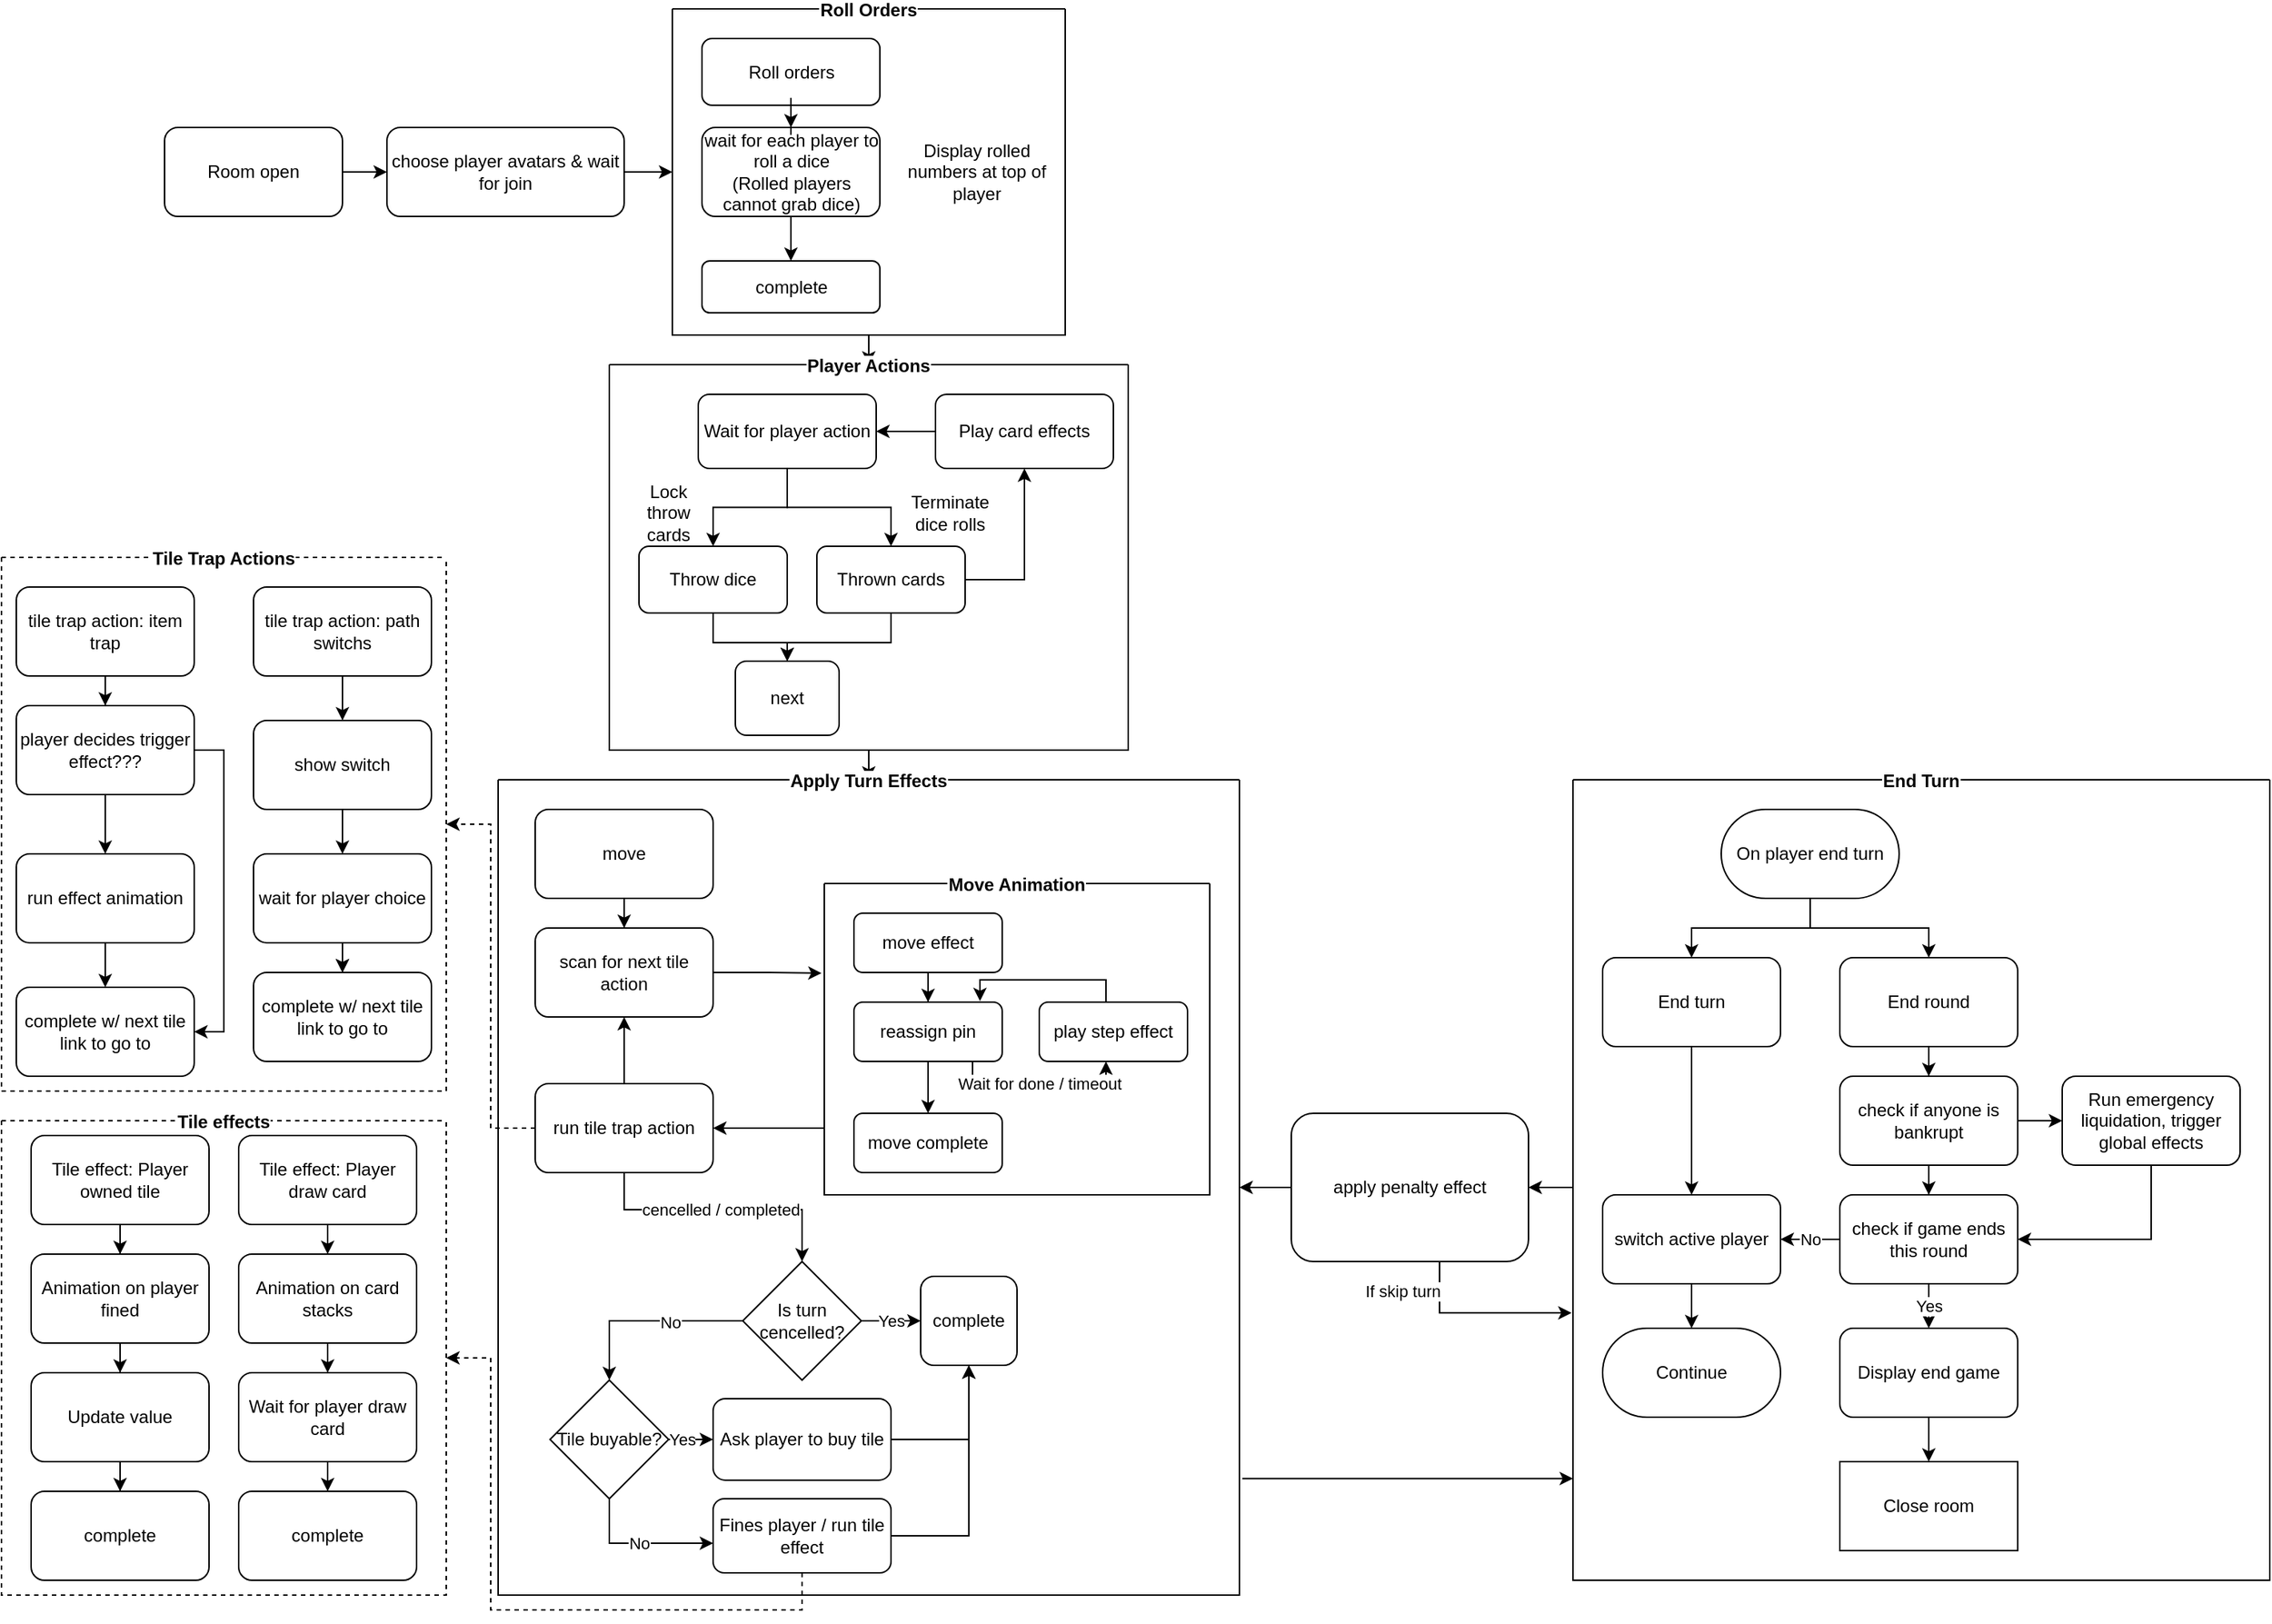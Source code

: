<mxfile version="21.1.5" type="google">
  <diagram name="Page-1" id="65udgw6rEecLWeZ219-R">
    <mxGraphModel grid="1" page="1" gridSize="10" guides="1" tooltips="1" connect="1" arrows="1" fold="1" pageScale="1" pageWidth="850" pageHeight="1100" math="0" shadow="0">
      <root>
        <mxCell id="0" />
        <mxCell id="1" parent="0" />
        <mxCell id="_JVXg2aQJ4vH08_t1q8Y-108" style="edgeStyle=orthogonalEdgeStyle;rounded=0;orthogonalLoop=1;jettySize=auto;html=1;" edge="1" parent="1" source="_JVXg2aQJ4vH08_t1q8Y-101" target="_JVXg2aQJ4vH08_t1q8Y-102">
          <mxGeometry relative="1" as="geometry" />
        </mxCell>
        <mxCell id="_JVXg2aQJ4vH08_t1q8Y-101" value="Room open" style="rounded=1;whiteSpace=wrap;html=1;" vertex="1" parent="1">
          <mxGeometry x="-730" y="90" width="120" height="60" as="geometry" />
        </mxCell>
        <mxCell id="_JVXg2aQJ4vH08_t1q8Y-149" style="edgeStyle=orthogonalEdgeStyle;rounded=0;orthogonalLoop=1;jettySize=auto;html=1;" edge="1" parent="1" source="_JVXg2aQJ4vH08_t1q8Y-102" target="_JVXg2aQJ4vH08_t1q8Y-148">
          <mxGeometry relative="1" as="geometry">
            <mxPoint x="-400" y="100" as="targetPoint" />
          </mxGeometry>
        </mxCell>
        <mxCell id="_JVXg2aQJ4vH08_t1q8Y-102" value="choose player avatars &amp;amp; wait for join" style="rounded=1;whiteSpace=wrap;html=1;" vertex="1" parent="1">
          <mxGeometry x="-580" y="90" width="160" height="60" as="geometry" />
        </mxCell>
        <mxCell id="_JVXg2aQJ4vH08_t1q8Y-106" style="edgeStyle=orthogonalEdgeStyle;rounded=0;orthogonalLoop=1;jettySize=auto;html=1;entryX=-0.002;entryY=0.666;entryDx=0;entryDy=0;entryPerimeter=0;" edge="1" parent="1" source="_JVXg2aQJ4vH08_t1q8Y-104" target="Ia9hA7gtk5hcU-X4NPmu-11">
          <mxGeometry relative="1" as="geometry">
            <Array as="points">
              <mxPoint x="130" y="890" />
            </Array>
            <mxPoint x="390" y="870" as="targetPoint" />
          </mxGeometry>
        </mxCell>
        <mxCell id="_JVXg2aQJ4vH08_t1q8Y-107" value="If skip turn" style="edgeLabel;html=1;align=center;verticalAlign=middle;resizable=0;points=[];" vertex="1" connectable="0" parent="_JVXg2aQJ4vH08_t1q8Y-106">
          <mxGeometry x="-0.423" y="-5" relative="1" as="geometry">
            <mxPoint x="-26" y="-20" as="offset" />
          </mxGeometry>
        </mxCell>
        <mxCell id="Ia9hA7gtk5hcU-X4NPmu-12" style="edgeStyle=orthogonalEdgeStyle;rounded=0;orthogonalLoop=1;jettySize=auto;html=1;entryX=1;entryY=0.5;entryDx=0;entryDy=0;" edge="1" parent="1" source="_JVXg2aQJ4vH08_t1q8Y-104" target="Ia9hA7gtk5hcU-X4NPmu-1">
          <mxGeometry relative="1" as="geometry" />
        </mxCell>
        <mxCell id="_JVXg2aQJ4vH08_t1q8Y-104" value="apply penalty effect" style="rounded=1;whiteSpace=wrap;html=1;" vertex="1" parent="1">
          <mxGeometry x="30" y="755" width="160" height="100" as="geometry" />
        </mxCell>
        <mxCell id="_JVXg2aQJ4vH08_t1q8Y-157" style="edgeStyle=orthogonalEdgeStyle;rounded=0;orthogonalLoop=1;jettySize=auto;html=1;" edge="1" parent="1" source="_JVXg2aQJ4vH08_t1q8Y-148" target="_JVXg2aQJ4vH08_t1q8Y-156">
          <mxGeometry relative="1" as="geometry" />
        </mxCell>
        <mxCell id="_JVXg2aQJ4vH08_t1q8Y-148" value="Roll Orders" style="swimlane;startSize=0;labelBackgroundColor=default;" vertex="1" parent="1">
          <mxGeometry x="-387.5" y="10" width="265" height="220" as="geometry">
            <mxRectangle x="-555" y="-310" width="50" height="40" as="alternateBounds" />
          </mxGeometry>
        </mxCell>
        <mxCell id="_JVXg2aQJ4vH08_t1q8Y-111" value="Roll orders" style="rounded=1;whiteSpace=wrap;html=1;" vertex="1" parent="_JVXg2aQJ4vH08_t1q8Y-148">
          <mxGeometry x="20" y="20" width="120" height="45" as="geometry" />
        </mxCell>
        <mxCell id="_JVXg2aQJ4vH08_t1q8Y-112" value="wait for each player to roll a dice&lt;br&gt;(Rolled players cannot grab dice)" style="rounded=1;whiteSpace=wrap;html=1;" vertex="1" parent="_JVXg2aQJ4vH08_t1q8Y-148">
          <mxGeometry x="20" y="80" width="120" height="60" as="geometry" />
        </mxCell>
        <mxCell id="_JVXg2aQJ4vH08_t1q8Y-113" style="edgeStyle=orthogonalEdgeStyle;rounded=0;orthogonalLoop=1;jettySize=auto;html=1;" edge="1" parent="_JVXg2aQJ4vH08_t1q8Y-148" source="_JVXg2aQJ4vH08_t1q8Y-111" target="_JVXg2aQJ4vH08_t1q8Y-112">
          <mxGeometry relative="1" as="geometry" />
        </mxCell>
        <mxCell id="_JVXg2aQJ4vH08_t1q8Y-118" value="Display rolled numbers at top of player" style="text;html=1;strokeColor=none;fillColor=none;align=center;verticalAlign=middle;whiteSpace=wrap;rounded=0;" vertex="1" parent="_JVXg2aQJ4vH08_t1q8Y-148">
          <mxGeometry x="150" y="95" width="110" height="30" as="geometry" />
        </mxCell>
        <mxCell id="_JVXg2aQJ4vH08_t1q8Y-120" value="complete" style="rounded=1;whiteSpace=wrap;html=1;" vertex="1" parent="_JVXg2aQJ4vH08_t1q8Y-148">
          <mxGeometry x="20" y="170" width="120" height="35" as="geometry" />
        </mxCell>
        <mxCell id="_JVXg2aQJ4vH08_t1q8Y-121" style="edgeStyle=orthogonalEdgeStyle;rounded=0;orthogonalLoop=1;jettySize=auto;html=1;" edge="1" parent="_JVXg2aQJ4vH08_t1q8Y-148" source="_JVXg2aQJ4vH08_t1q8Y-112" target="_JVXg2aQJ4vH08_t1q8Y-120">
          <mxGeometry relative="1" as="geometry" />
        </mxCell>
        <mxCell id="Ia9hA7gtk5hcU-X4NPmu-6" style="edgeStyle=orthogonalEdgeStyle;rounded=0;orthogonalLoop=1;jettySize=auto;html=1;" edge="1" parent="1" source="_JVXg2aQJ4vH08_t1q8Y-156" target="Ia9hA7gtk5hcU-X4NPmu-1">
          <mxGeometry relative="1" as="geometry" />
        </mxCell>
        <mxCell id="_JVXg2aQJ4vH08_t1q8Y-156" value="Player Actions" style="swimlane;startSize=0;labelBackgroundColor=default;" vertex="1" parent="1">
          <mxGeometry x="-430" y="250" width="350" height="260" as="geometry" />
        </mxCell>
        <mxCell id="_JVXg2aQJ4vH08_t1q8Y-11" value="Wait for player action" style="rounded=1;whiteSpace=wrap;html=1;" vertex="1" parent="_JVXg2aQJ4vH08_t1q8Y-156">
          <mxGeometry x="60" y="20" width="120" height="50" as="geometry" />
        </mxCell>
        <mxCell id="_JVXg2aQJ4vH08_t1q8Y-12" value="Throw dice" style="rounded=1;whiteSpace=wrap;html=1;" vertex="1" parent="_JVXg2aQJ4vH08_t1q8Y-156">
          <mxGeometry x="20" y="122.5" width="100" height="45" as="geometry" />
        </mxCell>
        <mxCell id="_JVXg2aQJ4vH08_t1q8Y-39" style="edgeStyle=orthogonalEdgeStyle;rounded=0;orthogonalLoop=1;jettySize=auto;html=1;" edge="1" parent="_JVXg2aQJ4vH08_t1q8Y-156" source="_JVXg2aQJ4vH08_t1q8Y-11" target="_JVXg2aQJ4vH08_t1q8Y-12">
          <mxGeometry relative="1" as="geometry" />
        </mxCell>
        <mxCell id="_JVXg2aQJ4vH08_t1q8Y-150" style="edgeStyle=orthogonalEdgeStyle;rounded=0;orthogonalLoop=1;jettySize=auto;html=1;entryX=1;entryY=0.5;entryDx=0;entryDy=0;" edge="1" parent="_JVXg2aQJ4vH08_t1q8Y-156" source="_JVXg2aQJ4vH08_t1q8Y-153" target="_JVXg2aQJ4vH08_t1q8Y-11">
          <mxGeometry relative="1" as="geometry">
            <Array as="points" />
          </mxGeometry>
        </mxCell>
        <mxCell id="_JVXg2aQJ4vH08_t1q8Y-13" value="Thrown cards" style="rounded=1;whiteSpace=wrap;html=1;" vertex="1" parent="_JVXg2aQJ4vH08_t1q8Y-156">
          <mxGeometry x="140" y="122.5" width="100" height="45" as="geometry" />
        </mxCell>
        <mxCell id="_JVXg2aQJ4vH08_t1q8Y-40" style="edgeStyle=orthogonalEdgeStyle;rounded=0;orthogonalLoop=1;jettySize=auto;html=1;" edge="1" parent="_JVXg2aQJ4vH08_t1q8Y-156" source="_JVXg2aQJ4vH08_t1q8Y-11" target="_JVXg2aQJ4vH08_t1q8Y-13">
          <mxGeometry relative="1" as="geometry" />
        </mxCell>
        <mxCell id="_JVXg2aQJ4vH08_t1q8Y-15" value="Terminate dice rolls" style="text;html=1;strokeColor=none;fillColor=none;align=center;verticalAlign=middle;whiteSpace=wrap;rounded=0;" vertex="1" parent="_JVXg2aQJ4vH08_t1q8Y-156">
          <mxGeometry x="200" y="85" width="60" height="30" as="geometry" />
        </mxCell>
        <mxCell id="_JVXg2aQJ4vH08_t1q8Y-17" value="Lock throw cards" style="text;html=1;strokeColor=none;fillColor=none;align=center;verticalAlign=middle;whiteSpace=wrap;rounded=0;" vertex="1" parent="_JVXg2aQJ4vH08_t1q8Y-156">
          <mxGeometry x="10" y="85" width="60" height="30" as="geometry" />
        </mxCell>
        <mxCell id="_JVXg2aQJ4vH08_t1q8Y-48" value="next" style="rounded=1;whiteSpace=wrap;html=1;" vertex="1" parent="_JVXg2aQJ4vH08_t1q8Y-156">
          <mxGeometry x="85" y="200" width="70" height="50" as="geometry" />
        </mxCell>
        <mxCell id="_JVXg2aQJ4vH08_t1q8Y-49" style="edgeStyle=orthogonalEdgeStyle;rounded=0;orthogonalLoop=1;jettySize=auto;html=1;" edge="1" parent="_JVXg2aQJ4vH08_t1q8Y-156" source="_JVXg2aQJ4vH08_t1q8Y-12" target="_JVXg2aQJ4vH08_t1q8Y-48">
          <mxGeometry relative="1" as="geometry" />
        </mxCell>
        <mxCell id="_JVXg2aQJ4vH08_t1q8Y-50" style="edgeStyle=orthogonalEdgeStyle;rounded=0;orthogonalLoop=1;jettySize=auto;html=1;" edge="1" parent="_JVXg2aQJ4vH08_t1q8Y-156" source="_JVXg2aQJ4vH08_t1q8Y-13" target="_JVXg2aQJ4vH08_t1q8Y-48">
          <mxGeometry relative="1" as="geometry" />
        </mxCell>
        <mxCell id="_JVXg2aQJ4vH08_t1q8Y-153" value="Play card effects" style="rounded=1;whiteSpace=wrap;html=1;" vertex="1" parent="_JVXg2aQJ4vH08_t1q8Y-156">
          <mxGeometry x="220" y="20" width="120" height="50" as="geometry" />
        </mxCell>
        <mxCell id="_JVXg2aQJ4vH08_t1q8Y-154" style="edgeStyle=orthogonalEdgeStyle;rounded=0;orthogonalLoop=1;jettySize=auto;html=1;entryX=0.5;entryY=1;entryDx=0;entryDy=0;exitX=1;exitY=0.5;exitDx=0;exitDy=0;" edge="1" parent="_JVXg2aQJ4vH08_t1q8Y-156" source="_JVXg2aQJ4vH08_t1q8Y-13" target="_JVXg2aQJ4vH08_t1q8Y-153">
          <mxGeometry relative="1" as="geometry" />
        </mxCell>
        <mxCell id="Ia9hA7gtk5hcU-X4NPmu-13" style="edgeStyle=orthogonalEdgeStyle;rounded=0;orthogonalLoop=1;jettySize=auto;html=1;entryX=0;entryY=0.873;entryDx=0;entryDy=0;entryPerimeter=0;exitX=1.004;exitY=0.857;exitDx=0;exitDy=0;exitPerimeter=0;" edge="1" parent="1" source="Ia9hA7gtk5hcU-X4NPmu-1" target="Ia9hA7gtk5hcU-X4NPmu-11">
          <mxGeometry relative="1" as="geometry" />
        </mxCell>
        <mxCell id="Ia9hA7gtk5hcU-X4NPmu-1" value="Apply Turn Effects" style="swimlane;startSize=0;labelBackgroundColor=default;" vertex="1" parent="1">
          <mxGeometry x="-505" y="530" width="500" height="550" as="geometry">
            <mxRectangle x="970" y="930" width="150" height="30" as="alternateBounds" />
          </mxGeometry>
        </mxCell>
        <mxCell id="_JVXg2aQJ4vH08_t1q8Y-26" value="move" style="rounded=1;whiteSpace=wrap;html=1;" vertex="1" parent="Ia9hA7gtk5hcU-X4NPmu-1">
          <mxGeometry x="25" y="20" width="120" height="60" as="geometry" />
        </mxCell>
        <mxCell id="Ia9hA7gtk5hcU-X4NPmu-4" style="edgeStyle=orthogonalEdgeStyle;rounded=0;orthogonalLoop=1;jettySize=auto;html=1;entryX=-0.007;entryY=0.288;entryDx=0;entryDy=0;entryPerimeter=0;" edge="1" parent="Ia9hA7gtk5hcU-X4NPmu-1" source="_JVXg2aQJ4vH08_t1q8Y-27" target="_JVXg2aQJ4vH08_t1q8Y-160">
          <mxGeometry relative="1" as="geometry" />
        </mxCell>
        <mxCell id="_JVXg2aQJ4vH08_t1q8Y-27" value="scan for next tile action" style="rounded=1;whiteSpace=wrap;html=1;" vertex="1" parent="Ia9hA7gtk5hcU-X4NPmu-1">
          <mxGeometry x="25" y="100" width="120" height="60" as="geometry" />
        </mxCell>
        <mxCell id="_JVXg2aQJ4vH08_t1q8Y-28" style="edgeStyle=orthogonalEdgeStyle;rounded=0;orthogonalLoop=1;jettySize=auto;html=1;" edge="1" parent="Ia9hA7gtk5hcU-X4NPmu-1" source="_JVXg2aQJ4vH08_t1q8Y-26" target="_JVXg2aQJ4vH08_t1q8Y-27">
          <mxGeometry relative="1" as="geometry" />
        </mxCell>
        <mxCell id="_JVXg2aQJ4vH08_t1q8Y-33" style="edgeStyle=orthogonalEdgeStyle;rounded=0;orthogonalLoop=1;jettySize=auto;html=1;" edge="1" parent="Ia9hA7gtk5hcU-X4NPmu-1" source="_JVXg2aQJ4vH08_t1q8Y-31" target="_JVXg2aQJ4vH08_t1q8Y-27">
          <mxGeometry relative="1" as="geometry" />
        </mxCell>
        <mxCell id="_JVXg2aQJ4vH08_t1q8Y-35" value="cencelled / completed" style="edgeStyle=orthogonalEdgeStyle;rounded=0;orthogonalLoop=1;jettySize=auto;html=1;exitX=0.5;exitY=1;exitDx=0;exitDy=0;" edge="1" parent="Ia9hA7gtk5hcU-X4NPmu-1" source="_JVXg2aQJ4vH08_t1q8Y-31" target="_JVXg2aQJ4vH08_t1q8Y-57">
          <mxGeometry relative="1" as="geometry">
            <mxPoint x="205" y="276" as="sourcePoint" />
            <mxPoint x="395" y="355" as="targetPoint" />
            <Array as="points">
              <mxPoint x="85" y="290" />
              <mxPoint x="205" y="290" />
            </Array>
          </mxGeometry>
        </mxCell>
        <mxCell id="_JVXg2aQJ4vH08_t1q8Y-31" value="run tile trap action" style="rounded=1;whiteSpace=wrap;html=1;" vertex="1" parent="Ia9hA7gtk5hcU-X4NPmu-1">
          <mxGeometry x="25" y="205" width="120" height="60" as="geometry" />
        </mxCell>
        <mxCell id="_JVXg2aQJ4vH08_t1q8Y-55" style="edgeStyle=orthogonalEdgeStyle;rounded=0;orthogonalLoop=1;jettySize=auto;html=1;exitX=0.5;exitY=1;exitDx=0;exitDy=0;" edge="1" parent="Ia9hA7gtk5hcU-X4NPmu-1">
          <mxGeometry relative="1" as="geometry">
            <mxPoint x="135" y="415" as="sourcePoint" />
            <mxPoint x="135" y="415" as="targetPoint" />
          </mxGeometry>
        </mxCell>
        <mxCell id="_JVXg2aQJ4vH08_t1q8Y-57" value="Is turn cencelled?" style="rhombus;whiteSpace=wrap;html=1;" vertex="1" parent="Ia9hA7gtk5hcU-X4NPmu-1">
          <mxGeometry x="165" y="325" width="80" height="80" as="geometry" />
        </mxCell>
        <mxCell id="_JVXg2aQJ4vH08_t1q8Y-62" value="Tile buyable?" style="rhombus;whiteSpace=wrap;html=1;" vertex="1" parent="Ia9hA7gtk5hcU-X4NPmu-1">
          <mxGeometry x="35" y="405" width="80" height="80" as="geometry" />
        </mxCell>
        <mxCell id="_JVXg2aQJ4vH08_t1q8Y-59" style="edgeStyle=orthogonalEdgeStyle;rounded=0;orthogonalLoop=1;jettySize=auto;html=1;" edge="1" parent="Ia9hA7gtk5hcU-X4NPmu-1" source="_JVXg2aQJ4vH08_t1q8Y-57" target="_JVXg2aQJ4vH08_t1q8Y-62">
          <mxGeometry relative="1" as="geometry">
            <mxPoint x="125" y="365" as="targetPoint" />
            <Array as="points">
              <mxPoint x="75" y="365" />
            </Array>
          </mxGeometry>
        </mxCell>
        <mxCell id="_JVXg2aQJ4vH08_t1q8Y-60" value="No" style="edgeLabel;html=1;align=center;verticalAlign=middle;resizable=0;points=[];" vertex="1" connectable="0" parent="_JVXg2aQJ4vH08_t1q8Y-59">
          <mxGeometry x="-0.242" y="1" relative="1" as="geometry">
            <mxPoint as="offset" />
          </mxGeometry>
        </mxCell>
        <mxCell id="_JVXg2aQJ4vH08_t1q8Y-63" value="Ask player to buy tile" style="rounded=1;whiteSpace=wrap;html=1;" vertex="1" parent="Ia9hA7gtk5hcU-X4NPmu-1">
          <mxGeometry x="145" y="417.5" width="120" height="55" as="geometry" />
        </mxCell>
        <mxCell id="_JVXg2aQJ4vH08_t1q8Y-64" value="Yes" style="edgeStyle=orthogonalEdgeStyle;rounded=0;orthogonalLoop=1;jettySize=auto;html=1;" edge="1" parent="Ia9hA7gtk5hcU-X4NPmu-1" source="_JVXg2aQJ4vH08_t1q8Y-62" target="_JVXg2aQJ4vH08_t1q8Y-63">
          <mxGeometry x="-0.333" relative="1" as="geometry">
            <Array as="points">
              <mxPoint x="85" y="440" />
            </Array>
            <mxPoint x="-1" as="offset" />
          </mxGeometry>
        </mxCell>
        <mxCell id="_JVXg2aQJ4vH08_t1q8Y-65" value="Fines player / run tile effect" style="rounded=1;whiteSpace=wrap;html=1;" vertex="1" parent="Ia9hA7gtk5hcU-X4NPmu-1">
          <mxGeometry x="145" y="485" width="120" height="50" as="geometry" />
        </mxCell>
        <mxCell id="_JVXg2aQJ4vH08_t1q8Y-66" value="No" style="edgeStyle=orthogonalEdgeStyle;rounded=0;orthogonalLoop=1;jettySize=auto;html=1;" edge="1" parent="Ia9hA7gtk5hcU-X4NPmu-1" source="_JVXg2aQJ4vH08_t1q8Y-62" target="_JVXg2aQJ4vH08_t1q8Y-65">
          <mxGeometry relative="1" as="geometry">
            <Array as="points">
              <mxPoint x="75" y="515" />
            </Array>
          </mxGeometry>
        </mxCell>
        <mxCell id="_JVXg2aQJ4vH08_t1q8Y-67" value="complete" style="rounded=1;whiteSpace=wrap;html=1;" vertex="1" parent="Ia9hA7gtk5hcU-X4NPmu-1">
          <mxGeometry x="285" y="335" width="65" height="60" as="geometry" />
        </mxCell>
        <mxCell id="_JVXg2aQJ4vH08_t1q8Y-70" value="Yes" style="edgeStyle=orthogonalEdgeStyle;rounded=0;orthogonalLoop=1;jettySize=auto;html=1;" edge="1" parent="Ia9hA7gtk5hcU-X4NPmu-1" source="_JVXg2aQJ4vH08_t1q8Y-57" target="_JVXg2aQJ4vH08_t1q8Y-67">
          <mxGeometry relative="1" as="geometry">
            <Array as="points">
              <mxPoint x="325" y="365" />
            </Array>
            <mxPoint as="offset" />
          </mxGeometry>
        </mxCell>
        <mxCell id="_JVXg2aQJ4vH08_t1q8Y-69" style="edgeStyle=orthogonalEdgeStyle;rounded=0;orthogonalLoop=1;jettySize=auto;html=1;" edge="1" parent="Ia9hA7gtk5hcU-X4NPmu-1" source="_JVXg2aQJ4vH08_t1q8Y-63" target="_JVXg2aQJ4vH08_t1q8Y-67">
          <mxGeometry relative="1" as="geometry" />
        </mxCell>
        <mxCell id="_JVXg2aQJ4vH08_t1q8Y-68" style="edgeStyle=orthogonalEdgeStyle;rounded=0;orthogonalLoop=1;jettySize=auto;html=1;" edge="1" parent="Ia9hA7gtk5hcU-X4NPmu-1" source="_JVXg2aQJ4vH08_t1q8Y-65" target="_JVXg2aQJ4vH08_t1q8Y-67">
          <mxGeometry relative="1" as="geometry" />
        </mxCell>
        <mxCell id="Ia9hA7gtk5hcU-X4NPmu-5" style="edgeStyle=orthogonalEdgeStyle;rounded=0;orthogonalLoop=1;jettySize=auto;html=1;entryX=1;entryY=0.5;entryDx=0;entryDy=0;" edge="1" parent="Ia9hA7gtk5hcU-X4NPmu-1" source="_JVXg2aQJ4vH08_t1q8Y-160" target="_JVXg2aQJ4vH08_t1q8Y-31">
          <mxGeometry relative="1" as="geometry">
            <Array as="points">
              <mxPoint x="200" y="235" />
              <mxPoint x="200" y="235" />
            </Array>
          </mxGeometry>
        </mxCell>
        <mxCell id="_JVXg2aQJ4vH08_t1q8Y-160" value="Move Animation" style="swimlane;startSize=0;labelBackgroundColor=default;" vertex="1" parent="Ia9hA7gtk5hcU-X4NPmu-1">
          <mxGeometry x="220" y="70" width="260" height="210" as="geometry">
            <mxRectangle x="370" y="40" width="130" height="65" as="alternateBounds" />
          </mxGeometry>
        </mxCell>
        <mxCell id="_JVXg2aQJ4vH08_t1q8Y-18" value="move effect" style="rounded=1;whiteSpace=wrap;html=1;" vertex="1" parent="_JVXg2aQJ4vH08_t1q8Y-160">
          <mxGeometry x="20" y="20" width="100" height="40" as="geometry" />
        </mxCell>
        <mxCell id="_JVXg2aQJ4vH08_t1q8Y-19" value="reassign pin" style="rounded=1;whiteSpace=wrap;html=1;" vertex="1" parent="_JVXg2aQJ4vH08_t1q8Y-160">
          <mxGeometry x="20" y="80" width="100" height="40" as="geometry" />
        </mxCell>
        <mxCell id="_JVXg2aQJ4vH08_t1q8Y-20" style="edgeStyle=orthogonalEdgeStyle;rounded=0;orthogonalLoop=1;jettySize=auto;html=1;" edge="1" parent="_JVXg2aQJ4vH08_t1q8Y-160" source="_JVXg2aQJ4vH08_t1q8Y-18" target="_JVXg2aQJ4vH08_t1q8Y-19">
          <mxGeometry relative="1" as="geometry" />
        </mxCell>
        <mxCell id="_JVXg2aQJ4vH08_t1q8Y-23" style="edgeStyle=orthogonalEdgeStyle;rounded=0;orthogonalLoop=1;jettySize=auto;html=1;entryX=0.85;entryY=-0.017;entryDx=0;entryDy=0;entryPerimeter=0;exitX=0;exitY=0.75;exitDx=0;exitDy=0;exitPerimeter=0;" edge="1" parent="_JVXg2aQJ4vH08_t1q8Y-160" source="_JVXg2aQJ4vH08_t1q8Y-21" target="_JVXg2aQJ4vH08_t1q8Y-19">
          <mxGeometry relative="1" as="geometry">
            <mxPoint x="340" y="140" as="targetPoint" />
            <Array as="points">
              <mxPoint x="190" y="110" />
              <mxPoint x="190" y="65" />
              <mxPoint x="105" y="65" />
            </Array>
          </mxGeometry>
        </mxCell>
        <mxCell id="_JVXg2aQJ4vH08_t1q8Y-21" value="play step effect" style="rounded=1;whiteSpace=wrap;html=1;" vertex="1" parent="_JVXg2aQJ4vH08_t1q8Y-160">
          <mxGeometry x="145" y="80" width="100" height="40" as="geometry" />
        </mxCell>
        <mxCell id="_JVXg2aQJ4vH08_t1q8Y-22" value="Wait for done / timeout" style="edgeStyle=orthogonalEdgeStyle;rounded=0;orthogonalLoop=1;jettySize=auto;html=1;" edge="1" parent="_JVXg2aQJ4vH08_t1q8Y-160" source="_JVXg2aQJ4vH08_t1q8Y-19" target="_JVXg2aQJ4vH08_t1q8Y-21">
          <mxGeometry relative="1" as="geometry">
            <Array as="points">
              <mxPoint x="100" y="135" />
              <mxPoint x="190" y="135" />
            </Array>
          </mxGeometry>
        </mxCell>
        <mxCell id="_JVXg2aQJ4vH08_t1q8Y-24" value="move complete" style="rounded=1;whiteSpace=wrap;html=1;" vertex="1" parent="_JVXg2aQJ4vH08_t1q8Y-160">
          <mxGeometry x="20" y="155" width="100" height="40" as="geometry" />
        </mxCell>
        <mxCell id="_JVXg2aQJ4vH08_t1q8Y-25" style="edgeStyle=orthogonalEdgeStyle;rounded=0;orthogonalLoop=1;jettySize=auto;html=1;" edge="1" parent="_JVXg2aQJ4vH08_t1q8Y-160" source="_JVXg2aQJ4vH08_t1q8Y-19" target="_JVXg2aQJ4vH08_t1q8Y-24">
          <mxGeometry relative="1" as="geometry" />
        </mxCell>
        <mxCell id="Ia9hA7gtk5hcU-X4NPmu-3" value="Tile Trap Actions" style="swimlane;startSize=0;labelBackgroundColor=default;dashed=1;" vertex="1" parent="1">
          <mxGeometry x="-840" y="380" width="300" height="360" as="geometry">
            <mxRectangle x="-1010" y="245" width="140" height="30" as="alternateBounds" />
          </mxGeometry>
        </mxCell>
        <mxCell id="_JVXg2aQJ4vH08_t1q8Y-36" value="tile trap action: item trap" style="rounded=1;whiteSpace=wrap;html=1;" vertex="1" parent="Ia9hA7gtk5hcU-X4NPmu-3">
          <mxGeometry x="10" y="20" width="120" height="60" as="geometry" />
        </mxCell>
        <mxCell id="_JVXg2aQJ4vH08_t1q8Y-37" value="player decides trigger effect???" style="rounded=1;whiteSpace=wrap;html=1;" vertex="1" parent="Ia9hA7gtk5hcU-X4NPmu-3">
          <mxGeometry x="10" y="100" width="120" height="60" as="geometry" />
        </mxCell>
        <mxCell id="_JVXg2aQJ4vH08_t1q8Y-38" style="edgeStyle=orthogonalEdgeStyle;rounded=0;orthogonalLoop=1;jettySize=auto;html=1;" edge="1" parent="Ia9hA7gtk5hcU-X4NPmu-3" source="_JVXg2aQJ4vH08_t1q8Y-36" target="_JVXg2aQJ4vH08_t1q8Y-37">
          <mxGeometry relative="1" as="geometry" />
        </mxCell>
        <mxCell id="_JVXg2aQJ4vH08_t1q8Y-44" value="run effect animation" style="rounded=1;whiteSpace=wrap;html=1;" vertex="1" parent="Ia9hA7gtk5hcU-X4NPmu-3">
          <mxGeometry x="10" y="200" width="120" height="60" as="geometry" />
        </mxCell>
        <mxCell id="_JVXg2aQJ4vH08_t1q8Y-45" style="edgeStyle=orthogonalEdgeStyle;rounded=0;orthogonalLoop=1;jettySize=auto;html=1;" edge="1" parent="Ia9hA7gtk5hcU-X4NPmu-3" source="_JVXg2aQJ4vH08_t1q8Y-37" target="_JVXg2aQJ4vH08_t1q8Y-44">
          <mxGeometry relative="1" as="geometry" />
        </mxCell>
        <mxCell id="_JVXg2aQJ4vH08_t1q8Y-46" value="complete w/ next tile link to go to" style="rounded=1;whiteSpace=wrap;html=1;" vertex="1" parent="Ia9hA7gtk5hcU-X4NPmu-3">
          <mxGeometry x="10" y="290" width="120" height="60" as="geometry" />
        </mxCell>
        <mxCell id="_JVXg2aQJ4vH08_t1q8Y-51" style="edgeStyle=orthogonalEdgeStyle;rounded=0;orthogonalLoop=1;jettySize=auto;html=1;entryX=1;entryY=0.5;entryDx=0;entryDy=0;" edge="1" parent="Ia9hA7gtk5hcU-X4NPmu-3" source="_JVXg2aQJ4vH08_t1q8Y-37" target="_JVXg2aQJ4vH08_t1q8Y-46">
          <mxGeometry relative="1" as="geometry">
            <Array as="points">
              <mxPoint x="150" y="130" />
              <mxPoint x="150" y="320" />
            </Array>
          </mxGeometry>
        </mxCell>
        <mxCell id="_JVXg2aQJ4vH08_t1q8Y-47" style="edgeStyle=orthogonalEdgeStyle;rounded=0;orthogonalLoop=1;jettySize=auto;html=1;" edge="1" parent="Ia9hA7gtk5hcU-X4NPmu-3" source="_JVXg2aQJ4vH08_t1q8Y-44" target="_JVXg2aQJ4vH08_t1q8Y-46">
          <mxGeometry relative="1" as="geometry" />
        </mxCell>
        <mxCell id="_JVXg2aQJ4vH08_t1q8Y-88" value="tile trap action: path switchs" style="rounded=1;whiteSpace=wrap;html=1;" vertex="1" parent="Ia9hA7gtk5hcU-X4NPmu-3">
          <mxGeometry x="170" y="20" width="120" height="60" as="geometry" />
        </mxCell>
        <mxCell id="_JVXg2aQJ4vH08_t1q8Y-94" value="complete w/ next tile link to go to" style="rounded=1;whiteSpace=wrap;html=1;" vertex="1" parent="Ia9hA7gtk5hcU-X4NPmu-3">
          <mxGeometry x="170" y="280" width="120" height="60" as="geometry" />
        </mxCell>
        <mxCell id="_JVXg2aQJ4vH08_t1q8Y-96" value="show switch" style="rounded=1;whiteSpace=wrap;html=1;" vertex="1" parent="Ia9hA7gtk5hcU-X4NPmu-3">
          <mxGeometry x="170" y="110" width="120" height="60" as="geometry" />
        </mxCell>
        <mxCell id="_JVXg2aQJ4vH08_t1q8Y-98" style="edgeStyle=orthogonalEdgeStyle;rounded=0;orthogonalLoop=1;jettySize=auto;html=1;" edge="1" parent="Ia9hA7gtk5hcU-X4NPmu-3" source="_JVXg2aQJ4vH08_t1q8Y-88" target="_JVXg2aQJ4vH08_t1q8Y-96">
          <mxGeometry relative="1" as="geometry" />
        </mxCell>
        <mxCell id="_JVXg2aQJ4vH08_t1q8Y-100" value="" style="edgeStyle=orthogonalEdgeStyle;rounded=0;orthogonalLoop=1;jettySize=auto;html=1;" edge="1" parent="Ia9hA7gtk5hcU-X4NPmu-3" source="_JVXg2aQJ4vH08_t1q8Y-97" target="_JVXg2aQJ4vH08_t1q8Y-94">
          <mxGeometry relative="1" as="geometry" />
        </mxCell>
        <mxCell id="_JVXg2aQJ4vH08_t1q8Y-97" value="wait for player choice" style="rounded=1;whiteSpace=wrap;html=1;" vertex="1" parent="Ia9hA7gtk5hcU-X4NPmu-3">
          <mxGeometry x="170" y="200" width="120" height="60" as="geometry" />
        </mxCell>
        <mxCell id="_JVXg2aQJ4vH08_t1q8Y-92" style="edgeStyle=orthogonalEdgeStyle;rounded=0;orthogonalLoop=1;jettySize=auto;html=1;exitX=0.5;exitY=1;exitDx=0;exitDy=0;" edge="1" parent="Ia9hA7gtk5hcU-X4NPmu-3" source="_JVXg2aQJ4vH08_t1q8Y-97" target="_JVXg2aQJ4vH08_t1q8Y-94">
          <mxGeometry relative="1" as="geometry">
            <mxPoint x="230.053" y="420" as="sourcePoint" />
          </mxGeometry>
        </mxCell>
        <mxCell id="_JVXg2aQJ4vH08_t1q8Y-99" style="edgeStyle=orthogonalEdgeStyle;rounded=0;orthogonalLoop=1;jettySize=auto;html=1;" edge="1" parent="Ia9hA7gtk5hcU-X4NPmu-3" source="_JVXg2aQJ4vH08_t1q8Y-96" target="_JVXg2aQJ4vH08_t1q8Y-97">
          <mxGeometry relative="1" as="geometry" />
        </mxCell>
        <mxCell id="Ia9hA7gtk5hcU-X4NPmu-7" style="edgeStyle=orthogonalEdgeStyle;rounded=0;orthogonalLoop=1;jettySize=auto;html=1;entryX=1;entryY=0.5;entryDx=0;entryDy=0;dashed=1;" edge="1" parent="1" source="_JVXg2aQJ4vH08_t1q8Y-31" target="Ia9hA7gtk5hcU-X4NPmu-3">
          <mxGeometry relative="1" as="geometry">
            <Array as="points">
              <mxPoint x="-510" y="765" />
              <mxPoint x="-510" y="560" />
            </Array>
          </mxGeometry>
        </mxCell>
        <mxCell id="Ia9hA7gtk5hcU-X4NPmu-9" value="Tile effects" style="swimlane;startSize=0;dashed=1;labelBackgroundColor=default;" vertex="1" parent="1">
          <mxGeometry x="-840" y="760" width="300" height="320" as="geometry">
            <mxRectangle x="-1010" y="620" width="100" height="30" as="alternateBounds" />
          </mxGeometry>
        </mxCell>
        <mxCell id="_JVXg2aQJ4vH08_t1q8Y-71" value="Tile effect: Player owned tile" style="rounded=1;whiteSpace=wrap;html=1;" vertex="1" parent="Ia9hA7gtk5hcU-X4NPmu-9">
          <mxGeometry x="20" y="10" width="120" height="60" as="geometry" />
        </mxCell>
        <mxCell id="_JVXg2aQJ4vH08_t1q8Y-72" value="Animation on player fined" style="rounded=1;whiteSpace=wrap;html=1;" vertex="1" parent="Ia9hA7gtk5hcU-X4NPmu-9">
          <mxGeometry x="20" y="90" width="120" height="60" as="geometry" />
        </mxCell>
        <mxCell id="_JVXg2aQJ4vH08_t1q8Y-73" style="edgeStyle=orthogonalEdgeStyle;rounded=0;orthogonalLoop=1;jettySize=auto;html=1;" edge="1" parent="Ia9hA7gtk5hcU-X4NPmu-9" source="_JVXg2aQJ4vH08_t1q8Y-71" target="_JVXg2aQJ4vH08_t1q8Y-72">
          <mxGeometry relative="1" as="geometry" />
        </mxCell>
        <mxCell id="_JVXg2aQJ4vH08_t1q8Y-74" value="Update value" style="rounded=1;whiteSpace=wrap;html=1;" vertex="1" parent="Ia9hA7gtk5hcU-X4NPmu-9">
          <mxGeometry x="20" y="170" width="120" height="60" as="geometry" />
        </mxCell>
        <mxCell id="_JVXg2aQJ4vH08_t1q8Y-75" style="edgeStyle=orthogonalEdgeStyle;rounded=0;orthogonalLoop=1;jettySize=auto;html=1;" edge="1" parent="Ia9hA7gtk5hcU-X4NPmu-9" source="_JVXg2aQJ4vH08_t1q8Y-72" target="_JVXg2aQJ4vH08_t1q8Y-74">
          <mxGeometry relative="1" as="geometry" />
        </mxCell>
        <mxCell id="_JVXg2aQJ4vH08_t1q8Y-76" value="complete" style="rounded=1;whiteSpace=wrap;html=1;" vertex="1" parent="Ia9hA7gtk5hcU-X4NPmu-9">
          <mxGeometry x="20" y="250" width="120" height="60" as="geometry" />
        </mxCell>
        <mxCell id="_JVXg2aQJ4vH08_t1q8Y-77" style="edgeStyle=orthogonalEdgeStyle;rounded=0;orthogonalLoop=1;jettySize=auto;html=1;" edge="1" parent="Ia9hA7gtk5hcU-X4NPmu-9" source="_JVXg2aQJ4vH08_t1q8Y-74" target="_JVXg2aQJ4vH08_t1q8Y-76">
          <mxGeometry relative="1" as="geometry" />
        </mxCell>
        <mxCell id="_JVXg2aQJ4vH08_t1q8Y-78" value="Tile effect: Player draw card" style="rounded=1;whiteSpace=wrap;html=1;" vertex="1" parent="Ia9hA7gtk5hcU-X4NPmu-9">
          <mxGeometry x="160" y="10" width="120" height="60" as="geometry" />
        </mxCell>
        <mxCell id="_JVXg2aQJ4vH08_t1q8Y-79" value="Animation on card stacks" style="rounded=1;whiteSpace=wrap;html=1;" vertex="1" parent="Ia9hA7gtk5hcU-X4NPmu-9">
          <mxGeometry x="160" y="90" width="120" height="60" as="geometry" />
        </mxCell>
        <mxCell id="_JVXg2aQJ4vH08_t1q8Y-80" style="edgeStyle=orthogonalEdgeStyle;rounded=0;orthogonalLoop=1;jettySize=auto;html=1;" edge="1" parent="Ia9hA7gtk5hcU-X4NPmu-9" source="_JVXg2aQJ4vH08_t1q8Y-78" target="_JVXg2aQJ4vH08_t1q8Y-79">
          <mxGeometry relative="1" as="geometry" />
        </mxCell>
        <mxCell id="_JVXg2aQJ4vH08_t1q8Y-81" value="Wait for player draw card" style="rounded=1;whiteSpace=wrap;html=1;" vertex="1" parent="Ia9hA7gtk5hcU-X4NPmu-9">
          <mxGeometry x="160" y="170" width="120" height="60" as="geometry" />
        </mxCell>
        <mxCell id="_JVXg2aQJ4vH08_t1q8Y-82" style="edgeStyle=orthogonalEdgeStyle;rounded=0;orthogonalLoop=1;jettySize=auto;html=1;" edge="1" parent="Ia9hA7gtk5hcU-X4NPmu-9" source="_JVXg2aQJ4vH08_t1q8Y-79" target="_JVXg2aQJ4vH08_t1q8Y-81">
          <mxGeometry relative="1" as="geometry" />
        </mxCell>
        <mxCell id="_JVXg2aQJ4vH08_t1q8Y-83" value="complete" style="rounded=1;whiteSpace=wrap;html=1;" vertex="1" parent="Ia9hA7gtk5hcU-X4NPmu-9">
          <mxGeometry x="160" y="250" width="120" height="60" as="geometry" />
        </mxCell>
        <mxCell id="_JVXg2aQJ4vH08_t1q8Y-84" style="edgeStyle=orthogonalEdgeStyle;rounded=0;orthogonalLoop=1;jettySize=auto;html=1;" edge="1" parent="Ia9hA7gtk5hcU-X4NPmu-9" source="_JVXg2aQJ4vH08_t1q8Y-81" target="_JVXg2aQJ4vH08_t1q8Y-83">
          <mxGeometry relative="1" as="geometry" />
        </mxCell>
        <mxCell id="Ia9hA7gtk5hcU-X4NPmu-10" style="edgeStyle=orthogonalEdgeStyle;rounded=0;orthogonalLoop=1;jettySize=auto;html=1;entryX=1;entryY=0.5;entryDx=0;entryDy=0;dashed=1;" edge="1" parent="1" source="_JVXg2aQJ4vH08_t1q8Y-65" target="Ia9hA7gtk5hcU-X4NPmu-9">
          <mxGeometry relative="1" as="geometry">
            <Array as="points">
              <mxPoint x="-300" y="1090" />
              <mxPoint x="-510" y="1090" />
              <mxPoint x="-510" y="920" />
            </Array>
          </mxGeometry>
        </mxCell>
        <mxCell id="Ia9hA7gtk5hcU-X4NPmu-15" style="edgeStyle=orthogonalEdgeStyle;rounded=0;orthogonalLoop=1;jettySize=auto;html=1;" edge="1" parent="1" source="Ia9hA7gtk5hcU-X4NPmu-11" target="_JVXg2aQJ4vH08_t1q8Y-104">
          <mxGeometry relative="1" as="geometry">
            <Array as="points">
              <mxPoint x="210" y="805" />
              <mxPoint x="210" y="805" />
            </Array>
          </mxGeometry>
        </mxCell>
        <mxCell id="Ia9hA7gtk5hcU-X4NPmu-11" value="End Turn" style="swimlane;startSize=0;labelBackgroundColor=default;" vertex="1" parent="1">
          <mxGeometry x="220" y="530" width="470" height="540" as="geometry" />
        </mxCell>
        <mxCell id="_JVXg2aQJ4vH08_t1q8Y-125" value="On player end turn" style="rounded=1;whiteSpace=wrap;html=1;arcSize=50;" vertex="1" parent="Ia9hA7gtk5hcU-X4NPmu-11">
          <mxGeometry x="100" y="20" width="120" height="60" as="geometry" />
        </mxCell>
        <mxCell id="_JVXg2aQJ4vH08_t1q8Y-126" value="End round" style="rounded=1;whiteSpace=wrap;html=1;" vertex="1" parent="Ia9hA7gtk5hcU-X4NPmu-11">
          <mxGeometry x="180" y="120" width="120" height="60" as="geometry" />
        </mxCell>
        <mxCell id="_JVXg2aQJ4vH08_t1q8Y-127" style="edgeStyle=orthogonalEdgeStyle;rounded=0;orthogonalLoop=1;jettySize=auto;html=1;" edge="1" parent="Ia9hA7gtk5hcU-X4NPmu-11" source="_JVXg2aQJ4vH08_t1q8Y-125" target="_JVXg2aQJ4vH08_t1q8Y-126">
          <mxGeometry relative="1" as="geometry" />
        </mxCell>
        <mxCell id="_JVXg2aQJ4vH08_t1q8Y-128" value="End turn" style="rounded=1;whiteSpace=wrap;html=1;" vertex="1" parent="Ia9hA7gtk5hcU-X4NPmu-11">
          <mxGeometry x="20" y="120" width="120" height="60" as="geometry" />
        </mxCell>
        <mxCell id="_JVXg2aQJ4vH08_t1q8Y-129" style="edgeStyle=orthogonalEdgeStyle;rounded=0;orthogonalLoop=1;jettySize=auto;html=1;" edge="1" parent="Ia9hA7gtk5hcU-X4NPmu-11" source="_JVXg2aQJ4vH08_t1q8Y-125" target="_JVXg2aQJ4vH08_t1q8Y-128">
          <mxGeometry relative="1" as="geometry" />
        </mxCell>
        <mxCell id="_JVXg2aQJ4vH08_t1q8Y-130" value="switch active player" style="rounded=1;whiteSpace=wrap;html=1;" vertex="1" parent="Ia9hA7gtk5hcU-X4NPmu-11">
          <mxGeometry x="20" y="280" width="120" height="60" as="geometry" />
        </mxCell>
        <mxCell id="_JVXg2aQJ4vH08_t1q8Y-131" style="edgeStyle=orthogonalEdgeStyle;rounded=0;orthogonalLoop=1;jettySize=auto;html=1;" edge="1" parent="Ia9hA7gtk5hcU-X4NPmu-11" source="_JVXg2aQJ4vH08_t1q8Y-128" target="_JVXg2aQJ4vH08_t1q8Y-130">
          <mxGeometry relative="1" as="geometry" />
        </mxCell>
        <mxCell id="_JVXg2aQJ4vH08_t1q8Y-132" value="check if anyone is bankrupt" style="rounded=1;whiteSpace=wrap;html=1;" vertex="1" parent="Ia9hA7gtk5hcU-X4NPmu-11">
          <mxGeometry x="180" y="200" width="120" height="60" as="geometry" />
        </mxCell>
        <mxCell id="_JVXg2aQJ4vH08_t1q8Y-135" style="edgeStyle=orthogonalEdgeStyle;rounded=0;orthogonalLoop=1;jettySize=auto;html=1;" edge="1" parent="Ia9hA7gtk5hcU-X4NPmu-11" source="_JVXg2aQJ4vH08_t1q8Y-126" target="_JVXg2aQJ4vH08_t1q8Y-132">
          <mxGeometry relative="1" as="geometry" />
        </mxCell>
        <mxCell id="_JVXg2aQJ4vH08_t1q8Y-133" value="Run emergency liquidation, trigger global effects" style="rounded=1;whiteSpace=wrap;html=1;" vertex="1" parent="Ia9hA7gtk5hcU-X4NPmu-11">
          <mxGeometry x="330" y="200" width="120" height="60" as="geometry" />
        </mxCell>
        <mxCell id="_JVXg2aQJ4vH08_t1q8Y-134" style="edgeStyle=orthogonalEdgeStyle;rounded=0;orthogonalLoop=1;jettySize=auto;html=1;" edge="1" parent="Ia9hA7gtk5hcU-X4NPmu-11" source="_JVXg2aQJ4vH08_t1q8Y-132" target="_JVXg2aQJ4vH08_t1q8Y-133">
          <mxGeometry relative="1" as="geometry" />
        </mxCell>
        <mxCell id="_JVXg2aQJ4vH08_t1q8Y-139" value="No" style="edgeStyle=orthogonalEdgeStyle;rounded=0;orthogonalLoop=1;jettySize=auto;html=1;" edge="1" parent="Ia9hA7gtk5hcU-X4NPmu-11" source="_JVXg2aQJ4vH08_t1q8Y-136" target="_JVXg2aQJ4vH08_t1q8Y-130">
          <mxGeometry relative="1" as="geometry" />
        </mxCell>
        <mxCell id="_JVXg2aQJ4vH08_t1q8Y-136" value="check if game ends this round" style="rounded=1;whiteSpace=wrap;html=1;" vertex="1" parent="Ia9hA7gtk5hcU-X4NPmu-11">
          <mxGeometry x="180" y="280" width="120" height="60" as="geometry" />
        </mxCell>
        <mxCell id="_JVXg2aQJ4vH08_t1q8Y-138" style="edgeStyle=orthogonalEdgeStyle;rounded=0;orthogonalLoop=1;jettySize=auto;html=1;" edge="1" parent="Ia9hA7gtk5hcU-X4NPmu-11" source="_JVXg2aQJ4vH08_t1q8Y-132" target="_JVXg2aQJ4vH08_t1q8Y-136">
          <mxGeometry relative="1" as="geometry" />
        </mxCell>
        <mxCell id="_JVXg2aQJ4vH08_t1q8Y-137" style="edgeStyle=orthogonalEdgeStyle;rounded=0;orthogonalLoop=1;jettySize=auto;html=1;entryX=1;entryY=0.5;entryDx=0;entryDy=0;" edge="1" parent="Ia9hA7gtk5hcU-X4NPmu-11" source="_JVXg2aQJ4vH08_t1q8Y-133" target="_JVXg2aQJ4vH08_t1q8Y-136">
          <mxGeometry relative="1" as="geometry">
            <Array as="points">
              <mxPoint x="390" y="310" />
            </Array>
          </mxGeometry>
        </mxCell>
        <mxCell id="_JVXg2aQJ4vH08_t1q8Y-140" value="Display end game" style="rounded=1;whiteSpace=wrap;html=1;" vertex="1" parent="Ia9hA7gtk5hcU-X4NPmu-11">
          <mxGeometry x="180" y="370" width="120" height="60" as="geometry" />
        </mxCell>
        <mxCell id="_JVXg2aQJ4vH08_t1q8Y-141" value="Yes" style="edgeStyle=orthogonalEdgeStyle;rounded=0;orthogonalLoop=1;jettySize=auto;html=1;" edge="1" parent="Ia9hA7gtk5hcU-X4NPmu-11" source="_JVXg2aQJ4vH08_t1q8Y-136" target="_JVXg2aQJ4vH08_t1q8Y-140">
          <mxGeometry relative="1" as="geometry" />
        </mxCell>
        <mxCell id="_JVXg2aQJ4vH08_t1q8Y-142" value="Close room" style="rounded=1;whiteSpace=wrap;html=1;arcSize=0;" vertex="1" parent="Ia9hA7gtk5hcU-X4NPmu-11">
          <mxGeometry x="180" y="460" width="120" height="60" as="geometry" />
        </mxCell>
        <mxCell id="_JVXg2aQJ4vH08_t1q8Y-143" style="edgeStyle=orthogonalEdgeStyle;rounded=0;orthogonalLoop=1;jettySize=auto;html=1;" edge="1" parent="Ia9hA7gtk5hcU-X4NPmu-11" source="_JVXg2aQJ4vH08_t1q8Y-140" target="_JVXg2aQJ4vH08_t1q8Y-142">
          <mxGeometry relative="1" as="geometry" />
        </mxCell>
        <mxCell id="_JVXg2aQJ4vH08_t1q8Y-144" value="Continue" style="rounded=1;whiteSpace=wrap;html=1;arcSize=50;" vertex="1" parent="Ia9hA7gtk5hcU-X4NPmu-11">
          <mxGeometry x="20" y="370" width="120" height="60" as="geometry" />
        </mxCell>
        <mxCell id="_JVXg2aQJ4vH08_t1q8Y-145" style="edgeStyle=orthogonalEdgeStyle;rounded=0;orthogonalLoop=1;jettySize=auto;html=1;" edge="1" parent="Ia9hA7gtk5hcU-X4NPmu-11" source="_JVXg2aQJ4vH08_t1q8Y-130" target="_JVXg2aQJ4vH08_t1q8Y-144">
          <mxGeometry relative="1" as="geometry" />
        </mxCell>
      </root>
    </mxGraphModel>
  </diagram>
</mxfile>
